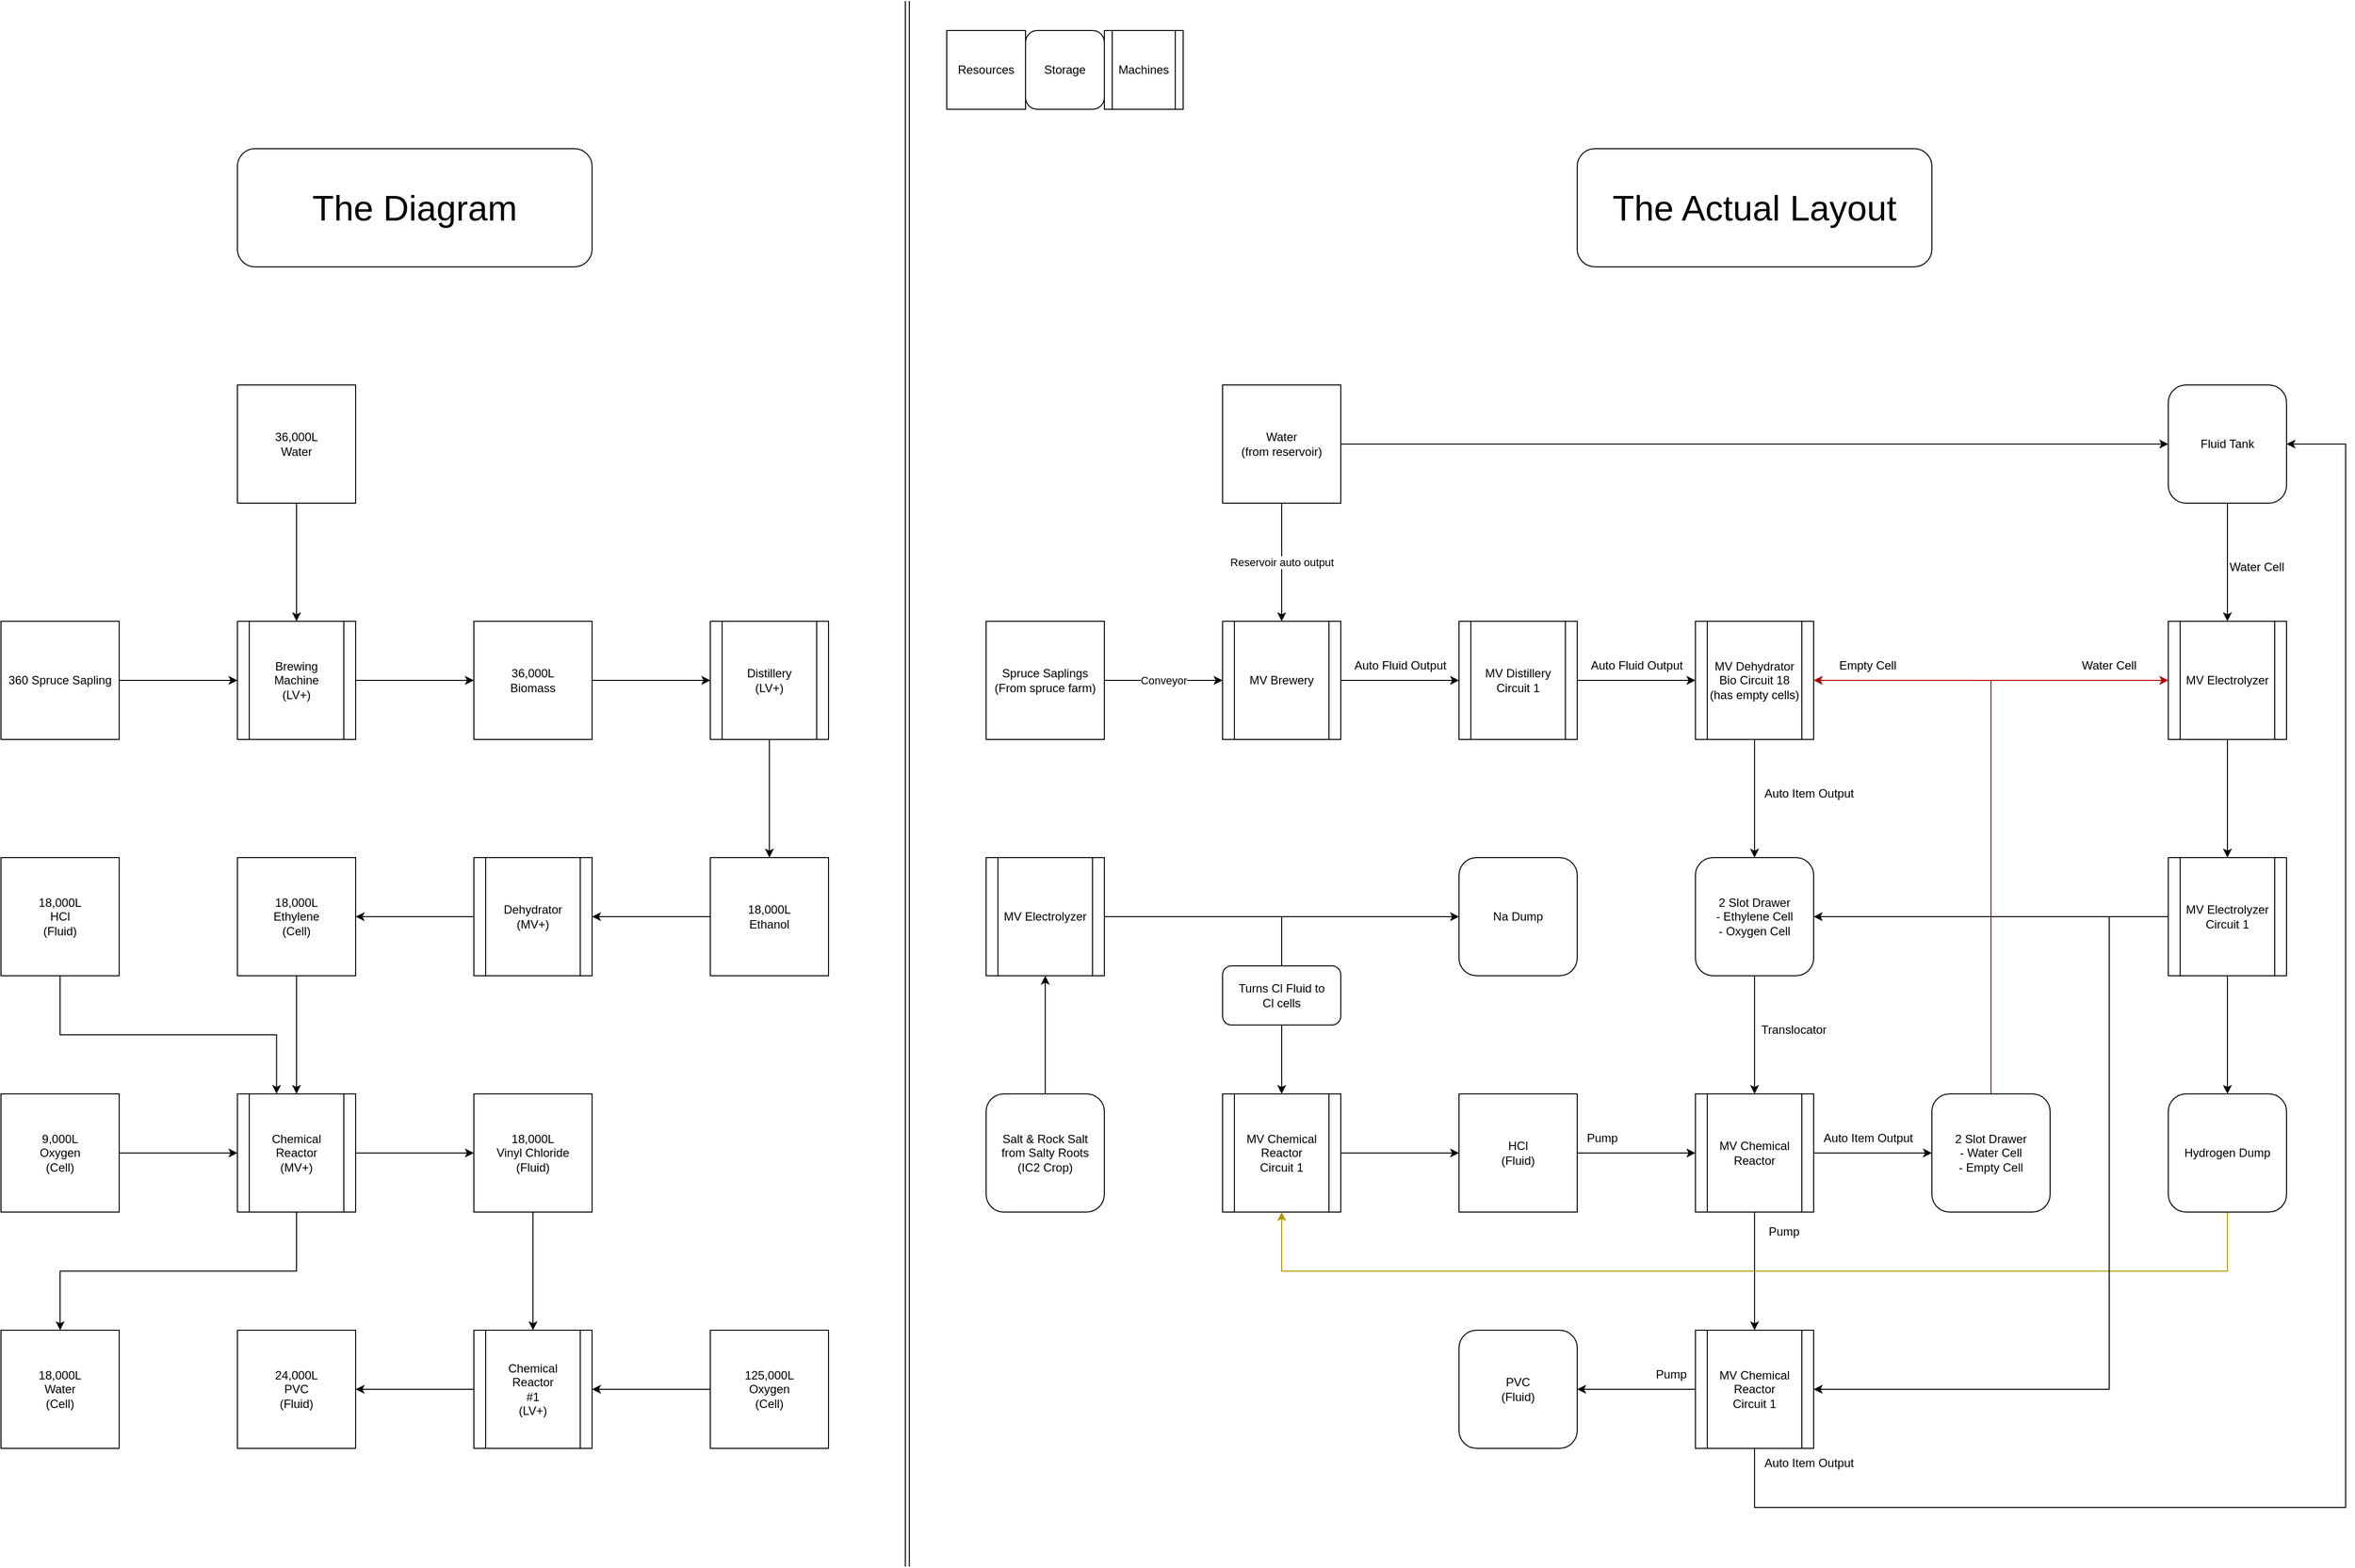 <mxfile version="21.0.4" type="github">
  <diagram name="Page-1" id="oLp8PXrFoAo25mWbSfcb">
    <mxGraphModel dx="1466" dy="1898" grid="1" gridSize="10" guides="1" tooltips="1" connect="1" arrows="1" fold="1" page="1" pageScale="1" pageWidth="850" pageHeight="1100" math="0" shadow="0">
      <root>
        <mxCell id="0" />
        <mxCell id="1" parent="0" />
        <mxCell id="z9_6NJVO3Y7MdxRCK-k6-3" value="" style="edgeStyle=orthogonalEdgeStyle;rounded=0;orthogonalLoop=1;jettySize=auto;html=1;entryX=0;entryY=0.5;entryDx=0;entryDy=0;" parent="1" source="z9_6NJVO3Y7MdxRCK-k6-1" target="0bMyIWMPU83hLZPshQtl-1" edge="1">
          <mxGeometry relative="1" as="geometry">
            <mxPoint x="360" y="-80" as="targetPoint" />
            <Array as="points" />
          </mxGeometry>
        </mxCell>
        <mxCell id="z9_6NJVO3Y7MdxRCK-k6-1" value="360 Spruce Sapling" style="whiteSpace=wrap;html=1;aspect=fixed;" parent="1" vertex="1">
          <mxGeometry x="120" y="-160" width="120" height="120" as="geometry" />
        </mxCell>
        <mxCell id="0bMyIWMPU83hLZPshQtl-6" style="edgeStyle=orthogonalEdgeStyle;rounded=0;orthogonalLoop=1;jettySize=auto;html=1;entryX=0.5;entryY=0;entryDx=0;entryDy=0;" edge="1" parent="1" source="z9_6NJVO3Y7MdxRCK-k6-4" target="0bMyIWMPU83hLZPshQtl-1">
          <mxGeometry relative="1" as="geometry" />
        </mxCell>
        <mxCell id="z9_6NJVO3Y7MdxRCK-k6-4" value="36,000L&lt;br&gt;Water" style="whiteSpace=wrap;html=1;aspect=fixed;" parent="1" vertex="1">
          <mxGeometry x="360" y="-400" width="120" height="120" as="geometry" />
        </mxCell>
        <mxCell id="0bMyIWMPU83hLZPshQtl-8" style="edgeStyle=orthogonalEdgeStyle;rounded=0;orthogonalLoop=1;jettySize=auto;html=1;exitX=1;exitY=0.5;exitDx=0;exitDy=0;entryX=0;entryY=0.5;entryDx=0;entryDy=0;" edge="1" parent="1" source="z9_6NJVO3Y7MdxRCK-k6-6" target="0bMyIWMPU83hLZPshQtl-2">
          <mxGeometry relative="1" as="geometry" />
        </mxCell>
        <mxCell id="z9_6NJVO3Y7MdxRCK-k6-6" value="36,000L&lt;br&gt;Biomass" style="whiteSpace=wrap;html=1;aspect=fixed;" parent="1" vertex="1">
          <mxGeometry x="600" y="-160" width="120" height="120" as="geometry" />
        </mxCell>
        <mxCell id="0bMyIWMPU83hLZPshQtl-11" style="edgeStyle=orthogonalEdgeStyle;rounded=0;orthogonalLoop=1;jettySize=auto;html=1;" edge="1" parent="1" source="z9_6NJVO3Y7MdxRCK-k6-12" target="0bMyIWMPU83hLZPshQtl-4">
          <mxGeometry relative="1" as="geometry" />
        </mxCell>
        <mxCell id="z9_6NJVO3Y7MdxRCK-k6-12" value="18,000L&lt;br&gt;Ethanol" style="whiteSpace=wrap;html=1;aspect=fixed;" parent="1" vertex="1">
          <mxGeometry x="840" y="80" width="120" height="120" as="geometry" />
        </mxCell>
        <mxCell id="0bMyIWMPU83hLZPshQtl-16" style="edgeStyle=orthogonalEdgeStyle;rounded=0;orthogonalLoop=1;jettySize=auto;html=1;entryX=0.5;entryY=0;entryDx=0;entryDy=0;" edge="1" parent="1" source="z9_6NJVO3Y7MdxRCK-k6-21" target="0bMyIWMPU83hLZPshQtl-15">
          <mxGeometry relative="1" as="geometry" />
        </mxCell>
        <mxCell id="z9_6NJVO3Y7MdxRCK-k6-21" value="18,000L&lt;br&gt;Ethylene&lt;br&gt;(Cell)" style="whiteSpace=wrap;html=1;aspect=fixed;" parent="1" vertex="1">
          <mxGeometry x="360" y="80" width="120" height="120" as="geometry" />
        </mxCell>
        <mxCell id="0bMyIWMPU83hLZPshQtl-7" style="edgeStyle=orthogonalEdgeStyle;rounded=0;orthogonalLoop=1;jettySize=auto;html=1;exitX=1;exitY=0.5;exitDx=0;exitDy=0;entryX=0;entryY=0.5;entryDx=0;entryDy=0;" edge="1" parent="1" source="0bMyIWMPU83hLZPshQtl-1" target="z9_6NJVO3Y7MdxRCK-k6-6">
          <mxGeometry relative="1" as="geometry" />
        </mxCell>
        <mxCell id="0bMyIWMPU83hLZPshQtl-1" value="Brewing&lt;br&gt;Machine&lt;br&gt;(LV+)" style="shape=process;whiteSpace=wrap;html=1;backgroundOutline=1;" vertex="1" parent="1">
          <mxGeometry x="360" y="-160" width="120" height="120" as="geometry" />
        </mxCell>
        <mxCell id="0bMyIWMPU83hLZPshQtl-10" style="edgeStyle=orthogonalEdgeStyle;rounded=0;orthogonalLoop=1;jettySize=auto;html=1;exitX=0.5;exitY=1;exitDx=0;exitDy=0;entryX=0.5;entryY=0;entryDx=0;entryDy=0;" edge="1" parent="1" source="0bMyIWMPU83hLZPshQtl-2" target="z9_6NJVO3Y7MdxRCK-k6-12">
          <mxGeometry relative="1" as="geometry" />
        </mxCell>
        <mxCell id="0bMyIWMPU83hLZPshQtl-2" value="Distillery&lt;br&gt;(LV+)" style="shape=process;whiteSpace=wrap;html=1;backgroundOutline=1;" vertex="1" parent="1">
          <mxGeometry x="840" y="-160" width="120" height="120" as="geometry" />
        </mxCell>
        <mxCell id="0bMyIWMPU83hLZPshQtl-12" style="edgeStyle=orthogonalEdgeStyle;rounded=0;orthogonalLoop=1;jettySize=auto;html=1;exitX=0;exitY=0.5;exitDx=0;exitDy=0;" edge="1" parent="1" source="0bMyIWMPU83hLZPshQtl-4" target="z9_6NJVO3Y7MdxRCK-k6-21">
          <mxGeometry relative="1" as="geometry" />
        </mxCell>
        <mxCell id="0bMyIWMPU83hLZPshQtl-4" value="Dehydrator&lt;br&gt;(MV+)" style="shape=process;whiteSpace=wrap;html=1;backgroundOutline=1;" vertex="1" parent="1">
          <mxGeometry x="600" y="80" width="120" height="120" as="geometry" />
        </mxCell>
        <mxCell id="0bMyIWMPU83hLZPshQtl-17" style="edgeStyle=orthogonalEdgeStyle;rounded=0;orthogonalLoop=1;jettySize=auto;html=1;entryX=0.331;entryY=-0.001;entryDx=0;entryDy=0;entryPerimeter=0;" edge="1" parent="1" source="0bMyIWMPU83hLZPshQtl-13" target="0bMyIWMPU83hLZPshQtl-15">
          <mxGeometry relative="1" as="geometry">
            <Array as="points">
              <mxPoint x="180" y="260" />
              <mxPoint x="400" y="260" />
            </Array>
          </mxGeometry>
        </mxCell>
        <mxCell id="0bMyIWMPU83hLZPshQtl-13" value="18,000L&lt;br&gt;HCl&lt;br&gt;(Fluid)" style="whiteSpace=wrap;html=1;aspect=fixed;" vertex="1" parent="1">
          <mxGeometry x="120" y="80" width="120" height="120" as="geometry" />
        </mxCell>
        <mxCell id="0bMyIWMPU83hLZPshQtl-18" style="edgeStyle=orthogonalEdgeStyle;rounded=0;orthogonalLoop=1;jettySize=auto;html=1;entryX=0;entryY=0.5;entryDx=0;entryDy=0;" edge="1" parent="1" source="0bMyIWMPU83hLZPshQtl-14" target="0bMyIWMPU83hLZPshQtl-15">
          <mxGeometry relative="1" as="geometry" />
        </mxCell>
        <mxCell id="0bMyIWMPU83hLZPshQtl-14" value="9,000L&lt;br&gt;Oxygen&lt;br&gt;(Cell)" style="whiteSpace=wrap;html=1;aspect=fixed;" vertex="1" parent="1">
          <mxGeometry x="120" y="320" width="120" height="120" as="geometry" />
        </mxCell>
        <mxCell id="0bMyIWMPU83hLZPshQtl-20" style="edgeStyle=orthogonalEdgeStyle;rounded=0;orthogonalLoop=1;jettySize=auto;html=1;entryX=0;entryY=0.5;entryDx=0;entryDy=0;" edge="1" parent="1" source="0bMyIWMPU83hLZPshQtl-15" target="0bMyIWMPU83hLZPshQtl-19">
          <mxGeometry relative="1" as="geometry" />
        </mxCell>
        <mxCell id="0bMyIWMPU83hLZPshQtl-22" style="edgeStyle=orthogonalEdgeStyle;rounded=0;orthogonalLoop=1;jettySize=auto;html=1;entryX=0.5;entryY=0;entryDx=0;entryDy=0;" edge="1" parent="1" source="0bMyIWMPU83hLZPshQtl-15" target="0bMyIWMPU83hLZPshQtl-21">
          <mxGeometry relative="1" as="geometry">
            <Array as="points">
              <mxPoint x="420" y="500" />
              <mxPoint x="180" y="500" />
            </Array>
          </mxGeometry>
        </mxCell>
        <mxCell id="0bMyIWMPU83hLZPshQtl-15" value="Chemical Reactor&lt;br&gt;(MV+)" style="shape=process;whiteSpace=wrap;html=1;backgroundOutline=1;" vertex="1" parent="1">
          <mxGeometry x="360" y="320" width="120" height="120" as="geometry" />
        </mxCell>
        <mxCell id="0bMyIWMPU83hLZPshQtl-31" style="edgeStyle=orthogonalEdgeStyle;rounded=0;orthogonalLoop=1;jettySize=auto;html=1;entryX=0.5;entryY=0;entryDx=0;entryDy=0;" edge="1" parent="1" source="0bMyIWMPU83hLZPshQtl-19" target="0bMyIWMPU83hLZPshQtl-28">
          <mxGeometry relative="1" as="geometry" />
        </mxCell>
        <mxCell id="0bMyIWMPU83hLZPshQtl-19" value="18,000L&lt;br&gt;Vinyl Chloride&lt;br&gt;(Fluid)" style="whiteSpace=wrap;html=1;aspect=fixed;" vertex="1" parent="1">
          <mxGeometry x="600" y="320" width="120" height="120" as="geometry" />
        </mxCell>
        <mxCell id="0bMyIWMPU83hLZPshQtl-21" value="18,000L&lt;br&gt;Water&lt;br&gt;(Cell)" style="whiteSpace=wrap;html=1;aspect=fixed;" vertex="1" parent="1">
          <mxGeometry x="120" y="560" width="120" height="120" as="geometry" />
        </mxCell>
        <mxCell id="0bMyIWMPU83hLZPshQtl-34" style="edgeStyle=orthogonalEdgeStyle;rounded=0;orthogonalLoop=1;jettySize=auto;html=1;entryX=1;entryY=0.5;entryDx=0;entryDy=0;" edge="1" parent="1" source="0bMyIWMPU83hLZPshQtl-28" target="0bMyIWMPU83hLZPshQtl-33">
          <mxGeometry relative="1" as="geometry" />
        </mxCell>
        <mxCell id="0bMyIWMPU83hLZPshQtl-28" value="Chemical Reactor&lt;br&gt;#1&lt;br&gt;(LV+)" style="shape=process;whiteSpace=wrap;html=1;backgroundOutline=1;" vertex="1" parent="1">
          <mxGeometry x="600" y="560" width="120" height="120" as="geometry" />
        </mxCell>
        <mxCell id="0bMyIWMPU83hLZPshQtl-30" style="edgeStyle=orthogonalEdgeStyle;rounded=0;orthogonalLoop=1;jettySize=auto;html=1;entryX=1;entryY=0.5;entryDx=0;entryDy=0;" edge="1" parent="1" source="0bMyIWMPU83hLZPshQtl-29" target="0bMyIWMPU83hLZPshQtl-28">
          <mxGeometry relative="1" as="geometry" />
        </mxCell>
        <mxCell id="0bMyIWMPU83hLZPshQtl-29" value="125,000L&lt;br&gt;Oxygen&lt;br&gt;(Cell)" style="whiteSpace=wrap;html=1;aspect=fixed;" vertex="1" parent="1">
          <mxGeometry x="840" y="560" width="120" height="120" as="geometry" />
        </mxCell>
        <mxCell id="0bMyIWMPU83hLZPshQtl-33" value="24,000L&lt;br&gt;PVC&lt;br&gt;(Fluid)" style="whiteSpace=wrap;html=1;aspect=fixed;" vertex="1" parent="1">
          <mxGeometry x="360" y="560" width="120" height="120" as="geometry" />
        </mxCell>
        <mxCell id="0bMyIWMPU83hLZPshQtl-35" value="&lt;font style=&quot;font-size: 36px;&quot;&gt;The Diagram&lt;/font&gt;" style="rounded=1;whiteSpace=wrap;html=1;" vertex="1" parent="1">
          <mxGeometry x="360" y="-640" width="360" height="120" as="geometry" />
        </mxCell>
        <mxCell id="0bMyIWMPU83hLZPshQtl-36" value="&lt;font style=&quot;font-size: 36px;&quot;&gt;The Actual Layout&lt;/font&gt;" style="rounded=1;whiteSpace=wrap;html=1;" vertex="1" parent="1">
          <mxGeometry x="1720" y="-640" width="360" height="120" as="geometry" />
        </mxCell>
        <mxCell id="0bMyIWMPU83hLZPshQtl-39" value="Resources" style="rounded=0;whiteSpace=wrap;html=1;" vertex="1" parent="1">
          <mxGeometry x="1080" y="-760" width="80" height="80" as="geometry" />
        </mxCell>
        <mxCell id="0bMyIWMPU83hLZPshQtl-41" value="Machines" style="shape=process;whiteSpace=wrap;html=1;backgroundOutline=1;" vertex="1" parent="1">
          <mxGeometry x="1240" y="-760" width="80" height="80" as="geometry" />
        </mxCell>
        <mxCell id="0bMyIWMPU83hLZPshQtl-44" value="MV Brewery" style="shape=process;whiteSpace=wrap;html=1;backgroundOutline=1;" vertex="1" parent="1">
          <mxGeometry x="1360" y="-160" width="120" height="120" as="geometry" />
        </mxCell>
        <mxCell id="0bMyIWMPU83hLZPshQtl-45" value="Spruce Saplings&lt;br&gt;(From spruce farm)" style="whiteSpace=wrap;html=1;aspect=fixed;rounded=0;glass=0;shadow=0;" vertex="1" parent="1">
          <mxGeometry x="1120" y="-160" width="120" height="120" as="geometry" />
        </mxCell>
        <mxCell id="0bMyIWMPU83hLZPshQtl-114" style="edgeStyle=orthogonalEdgeStyle;rounded=0;orthogonalLoop=1;jettySize=auto;html=1;entryX=0;entryY=0.5;entryDx=0;entryDy=0;" edge="1" parent="1" source="0bMyIWMPU83hLZPshQtl-54" target="0bMyIWMPU83hLZPshQtl-111">
          <mxGeometry relative="1" as="geometry" />
        </mxCell>
        <mxCell id="0bMyIWMPU83hLZPshQtl-54" value="Water&lt;br&gt;(from reservoir)" style="whiteSpace=wrap;html=1;aspect=fixed;" vertex="1" parent="1">
          <mxGeometry x="1360" y="-400" width="120" height="120" as="geometry" />
        </mxCell>
        <mxCell id="0bMyIWMPU83hLZPshQtl-68" style="edgeStyle=orthogonalEdgeStyle;rounded=0;orthogonalLoop=1;jettySize=auto;html=1;entryX=0;entryY=0.5;entryDx=0;entryDy=0;" edge="1" parent="1" source="0bMyIWMPU83hLZPshQtl-57" target="0bMyIWMPU83hLZPshQtl-67">
          <mxGeometry relative="1" as="geometry" />
        </mxCell>
        <mxCell id="0bMyIWMPU83hLZPshQtl-57" value="MV Distillery&lt;br&gt;Circuit 1" style="shape=process;whiteSpace=wrap;html=1;backgroundOutline=1;" vertex="1" parent="1">
          <mxGeometry x="1600" y="-160" width="120" height="120" as="geometry" />
        </mxCell>
        <mxCell id="0bMyIWMPU83hLZPshQtl-60" value="" style="endArrow=classic;html=1;rounded=0;entryX=0.5;entryY=0;entryDx=0;entryDy=0;" edge="1" parent="1" target="0bMyIWMPU83hLZPshQtl-44">
          <mxGeometry relative="1" as="geometry">
            <mxPoint x="1420" y="-280" as="sourcePoint" />
            <mxPoint x="1520" y="-280" as="targetPoint" />
          </mxGeometry>
        </mxCell>
        <mxCell id="0bMyIWMPU83hLZPshQtl-61" value="Reservoir auto output" style="edgeLabel;resizable=0;html=1;align=center;verticalAlign=middle;" connectable="0" vertex="1" parent="0bMyIWMPU83hLZPshQtl-60">
          <mxGeometry relative="1" as="geometry" />
        </mxCell>
        <mxCell id="0bMyIWMPU83hLZPshQtl-62" value="" style="endArrow=classic;html=1;rounded=0;" edge="1" parent="1" target="0bMyIWMPU83hLZPshQtl-44">
          <mxGeometry relative="1" as="geometry">
            <mxPoint x="1240" y="-100" as="sourcePoint" />
            <mxPoint x="1340" y="-100" as="targetPoint" />
          </mxGeometry>
        </mxCell>
        <mxCell id="0bMyIWMPU83hLZPshQtl-63" value="Conveyor" style="edgeLabel;resizable=0;html=1;align=center;verticalAlign=middle;" connectable="0" vertex="1" parent="0bMyIWMPU83hLZPshQtl-62">
          <mxGeometry relative="1" as="geometry" />
        </mxCell>
        <mxCell id="0bMyIWMPU83hLZPshQtl-64" value="" style="endArrow=classic;html=1;rounded=0;entryX=0;entryY=0.5;entryDx=0;entryDy=0;" edge="1" parent="1" target="0bMyIWMPU83hLZPshQtl-57">
          <mxGeometry relative="1" as="geometry">
            <mxPoint x="1480" y="-100" as="sourcePoint" />
            <mxPoint x="1580" y="-100" as="targetPoint" />
          </mxGeometry>
        </mxCell>
        <mxCell id="0bMyIWMPU83hLZPshQtl-66" value="Auto Fluid Output" style="text;html=1;align=center;verticalAlign=middle;resizable=0;points=[];autosize=1;strokeColor=none;fillColor=none;" vertex="1" parent="1">
          <mxGeometry x="1480" y="-130" width="120" height="30" as="geometry" />
        </mxCell>
        <mxCell id="0bMyIWMPU83hLZPshQtl-101" style="edgeStyle=orthogonalEdgeStyle;rounded=0;orthogonalLoop=1;jettySize=auto;html=1;entryX=0.5;entryY=0;entryDx=0;entryDy=0;" edge="1" parent="1" source="0bMyIWMPU83hLZPshQtl-67" target="0bMyIWMPU83hLZPshQtl-74">
          <mxGeometry relative="1" as="geometry" />
        </mxCell>
        <mxCell id="0bMyIWMPU83hLZPshQtl-67" value="MV Dehydrator&lt;br&gt;Bio Circuit 18&lt;br&gt;(has empty cells)" style="shape=process;whiteSpace=wrap;html=1;backgroundOutline=1;" vertex="1" parent="1">
          <mxGeometry x="1840" y="-160" width="120" height="120" as="geometry" />
        </mxCell>
        <mxCell id="0bMyIWMPU83hLZPshQtl-70" value="Auto Fluid Output" style="text;html=1;align=center;verticalAlign=middle;resizable=0;points=[];autosize=1;strokeColor=none;fillColor=none;" vertex="1" parent="1">
          <mxGeometry x="1720" y="-130" width="120" height="30" as="geometry" />
        </mxCell>
        <mxCell id="0bMyIWMPU83hLZPshQtl-103" style="edgeStyle=orthogonalEdgeStyle;rounded=0;orthogonalLoop=1;jettySize=auto;html=1;entryX=0.5;entryY=0;entryDx=0;entryDy=0;" edge="1" parent="1" source="0bMyIWMPU83hLZPshQtl-74" target="0bMyIWMPU83hLZPshQtl-86">
          <mxGeometry relative="1" as="geometry" />
        </mxCell>
        <mxCell id="0bMyIWMPU83hLZPshQtl-74" value="2 Slot Drawer&lt;br&gt;- Ethylene Cell&lt;br&gt;- Oxygen Cell" style="rounded=1;whiteSpace=wrap;html=1;" vertex="1" parent="1">
          <mxGeometry x="1840" y="80" width="120" height="120" as="geometry" />
        </mxCell>
        <mxCell id="0bMyIWMPU83hLZPshQtl-75" value="Storage" style="rounded=1;whiteSpace=wrap;html=1;" vertex="1" parent="1">
          <mxGeometry x="1160" y="-760" width="80" height="80" as="geometry" />
        </mxCell>
        <mxCell id="0bMyIWMPU83hLZPshQtl-102" style="edgeStyle=orthogonalEdgeStyle;rounded=0;orthogonalLoop=1;jettySize=auto;html=1;entryX=0;entryY=0.5;entryDx=0;entryDy=0;" edge="1" parent="1" source="0bMyIWMPU83hLZPshQtl-86" target="0bMyIWMPU83hLZPshQtl-90">
          <mxGeometry relative="1" as="geometry" />
        </mxCell>
        <mxCell id="0bMyIWMPU83hLZPshQtl-137" style="edgeStyle=orthogonalEdgeStyle;rounded=0;orthogonalLoop=1;jettySize=auto;html=1;entryX=0.5;entryY=0;entryDx=0;entryDy=0;" edge="1" parent="1" source="0bMyIWMPU83hLZPshQtl-86" target="0bMyIWMPU83hLZPshQtl-126">
          <mxGeometry relative="1" as="geometry" />
        </mxCell>
        <mxCell id="0bMyIWMPU83hLZPshQtl-86" value="MV Chemical&lt;br&gt;Reactor&lt;br&gt;" style="shape=process;whiteSpace=wrap;html=1;backgroundOutline=1;" vertex="1" parent="1">
          <mxGeometry x="1840" y="320" width="120" height="120" as="geometry" />
        </mxCell>
        <mxCell id="0bMyIWMPU83hLZPshQtl-105" style="edgeStyle=orthogonalEdgeStyle;rounded=0;orthogonalLoop=1;jettySize=auto;html=1;entryX=1;entryY=0.5;entryDx=0;entryDy=0;fillColor=#e51400;strokeColor=#B20000;" edge="1" parent="1" source="0bMyIWMPU83hLZPshQtl-90" target="0bMyIWMPU83hLZPshQtl-67">
          <mxGeometry relative="1" as="geometry">
            <Array as="points">
              <mxPoint x="2140" y="-100" />
            </Array>
          </mxGeometry>
        </mxCell>
        <mxCell id="0bMyIWMPU83hLZPshQtl-90" value="2 Slot Drawer&lt;br&gt;- Water Cell&lt;br&gt;- Empty Cell" style="rounded=1;whiteSpace=wrap;html=1;" vertex="1" parent="1">
          <mxGeometry x="2080" y="320" width="120" height="120" as="geometry" />
        </mxCell>
        <mxCell id="0bMyIWMPU83hLZPshQtl-107" value="Translocator" style="text;html=1;strokeColor=none;fillColor=none;align=center;verticalAlign=middle;whiteSpace=wrap;rounded=0;" vertex="1" parent="1">
          <mxGeometry x="1910" y="240" width="60" height="30" as="geometry" />
        </mxCell>
        <mxCell id="0bMyIWMPU83hLZPshQtl-108" value="Auto Item Output" style="text;html=1;align=center;verticalAlign=middle;resizable=0;points=[];autosize=1;strokeColor=none;fillColor=none;" vertex="1" parent="1">
          <mxGeometry x="1960" y="350" width="110" height="30" as="geometry" />
        </mxCell>
        <mxCell id="0bMyIWMPU83hLZPshQtl-109" value="Auto Item Output" style="text;html=1;align=center;verticalAlign=middle;resizable=0;points=[];autosize=1;strokeColor=none;fillColor=none;" vertex="1" parent="1">
          <mxGeometry x="1900" width="110" height="30" as="geometry" />
        </mxCell>
        <mxCell id="0bMyIWMPU83hLZPshQtl-117" style="edgeStyle=orthogonalEdgeStyle;rounded=0;orthogonalLoop=1;jettySize=auto;html=1;entryX=0.5;entryY=0;entryDx=0;entryDy=0;" edge="1" parent="1" source="0bMyIWMPU83hLZPshQtl-110" target="0bMyIWMPU83hLZPshQtl-116">
          <mxGeometry relative="1" as="geometry" />
        </mxCell>
        <mxCell id="0bMyIWMPU83hLZPshQtl-110" value="MV Electrolyzer" style="shape=process;whiteSpace=wrap;html=1;backgroundOutline=1;" vertex="1" parent="1">
          <mxGeometry x="2320" y="-160" width="120" height="120" as="geometry" />
        </mxCell>
        <mxCell id="0bMyIWMPU83hLZPshQtl-112" style="edgeStyle=orthogonalEdgeStyle;rounded=0;orthogonalLoop=1;jettySize=auto;html=1;entryX=0.5;entryY=0;entryDx=0;entryDy=0;" edge="1" parent="1" source="0bMyIWMPU83hLZPshQtl-111" target="0bMyIWMPU83hLZPshQtl-110">
          <mxGeometry relative="1" as="geometry" />
        </mxCell>
        <mxCell id="0bMyIWMPU83hLZPshQtl-111" value="Fluid Tank" style="rounded=1;whiteSpace=wrap;html=1;" vertex="1" parent="1">
          <mxGeometry x="2320" y="-400" width="120" height="120" as="geometry" />
        </mxCell>
        <mxCell id="0bMyIWMPU83hLZPshQtl-113" value="Water Cell" style="text;html=1;strokeColor=none;fillColor=none;align=center;verticalAlign=middle;whiteSpace=wrap;rounded=0;" vertex="1" parent="1">
          <mxGeometry x="2380" y="-230" width="60" height="30" as="geometry" />
        </mxCell>
        <mxCell id="0bMyIWMPU83hLZPshQtl-119" style="edgeStyle=orthogonalEdgeStyle;rounded=0;orthogonalLoop=1;jettySize=auto;html=1;entryX=0.5;entryY=0;entryDx=0;entryDy=0;" edge="1" parent="1" source="0bMyIWMPU83hLZPshQtl-116" target="0bMyIWMPU83hLZPshQtl-118">
          <mxGeometry relative="1" as="geometry" />
        </mxCell>
        <mxCell id="0bMyIWMPU83hLZPshQtl-120" style="edgeStyle=orthogonalEdgeStyle;rounded=0;orthogonalLoop=1;jettySize=auto;html=1;entryX=1;entryY=0.5;entryDx=0;entryDy=0;" edge="1" parent="1" source="0bMyIWMPU83hLZPshQtl-116" target="0bMyIWMPU83hLZPshQtl-74">
          <mxGeometry relative="1" as="geometry" />
        </mxCell>
        <mxCell id="0bMyIWMPU83hLZPshQtl-116" value="MV Electrolyzer&lt;br&gt;Circuit 1" style="shape=process;whiteSpace=wrap;html=1;backgroundOutline=1;" vertex="1" parent="1">
          <mxGeometry x="2320" y="80" width="120" height="120" as="geometry" />
        </mxCell>
        <mxCell id="0bMyIWMPU83hLZPshQtl-136" style="edgeStyle=orthogonalEdgeStyle;rounded=0;orthogonalLoop=1;jettySize=auto;html=1;entryX=0.5;entryY=1;entryDx=0;entryDy=0;fillColor=#e3c800;strokeColor=#B09500;" edge="1" parent="1" source="0bMyIWMPU83hLZPshQtl-118" target="0bMyIWMPU83hLZPshQtl-135">
          <mxGeometry relative="1" as="geometry">
            <mxPoint x="1420" y="500" as="targetPoint" />
            <Array as="points">
              <mxPoint x="2380" y="500" />
              <mxPoint x="1420" y="500" />
            </Array>
          </mxGeometry>
        </mxCell>
        <mxCell id="0bMyIWMPU83hLZPshQtl-118" value="Hydrogen Dump" style="rounded=1;whiteSpace=wrap;html=1;" vertex="1" parent="1">
          <mxGeometry x="2320" y="320" width="120" height="120" as="geometry" />
        </mxCell>
        <mxCell id="0bMyIWMPU83hLZPshQtl-121" value="" style="endArrow=classic;html=1;rounded=0;entryX=0;entryY=0.5;entryDx=0;entryDy=0;fillColor=#e51400;strokeColor=#B20000;" edge="1" parent="1" target="0bMyIWMPU83hLZPshQtl-110">
          <mxGeometry width="50" height="50" relative="1" as="geometry">
            <mxPoint x="2140" y="-100" as="sourcePoint" />
            <mxPoint x="2190" y="-150" as="targetPoint" />
          </mxGeometry>
        </mxCell>
        <mxCell id="0bMyIWMPU83hLZPshQtl-122" value="Empty Cell" style="text;html=1;strokeColor=none;fillColor=none;align=center;verticalAlign=middle;whiteSpace=wrap;rounded=0;" vertex="1" parent="1">
          <mxGeometry x="1985" y="-130" width="60" height="30" as="geometry" />
        </mxCell>
        <mxCell id="0bMyIWMPU83hLZPshQtl-123" value="Water Cell" style="text;html=1;strokeColor=none;fillColor=none;align=center;verticalAlign=middle;whiteSpace=wrap;rounded=0;" vertex="1" parent="1">
          <mxGeometry x="2230" y="-130" width="60" height="30" as="geometry" />
        </mxCell>
        <mxCell id="0bMyIWMPU83hLZPshQtl-125" style="edgeStyle=orthogonalEdgeStyle;rounded=0;orthogonalLoop=1;jettySize=auto;html=1;entryX=0;entryY=0.5;entryDx=0;entryDy=0;" edge="1" parent="1" source="0bMyIWMPU83hLZPshQtl-124" target="0bMyIWMPU83hLZPshQtl-86">
          <mxGeometry relative="1" as="geometry" />
        </mxCell>
        <mxCell id="0bMyIWMPU83hLZPshQtl-124" value="HCl&lt;br&gt;(Fluid)" style="whiteSpace=wrap;html=1;aspect=fixed;" vertex="1" parent="1">
          <mxGeometry x="1600" y="320" width="120" height="120" as="geometry" />
        </mxCell>
        <mxCell id="0bMyIWMPU83hLZPshQtl-131" style="edgeStyle=orthogonalEdgeStyle;rounded=0;orthogonalLoop=1;jettySize=auto;html=1;entryX=1;entryY=0.5;entryDx=0;entryDy=0;" edge="1" parent="1" source="0bMyIWMPU83hLZPshQtl-126" target="0bMyIWMPU83hLZPshQtl-130">
          <mxGeometry relative="1" as="geometry" />
        </mxCell>
        <mxCell id="0bMyIWMPU83hLZPshQtl-126" value="MV Chemical&lt;br&gt;Reactor&lt;br&gt;Circuit 1" style="shape=process;whiteSpace=wrap;html=1;backgroundOutline=1;" vertex="1" parent="1">
          <mxGeometry x="1840" y="560" width="120" height="120" as="geometry" />
        </mxCell>
        <mxCell id="0bMyIWMPU83hLZPshQtl-128" value="" style="endArrow=classic;html=1;rounded=0;entryX=1;entryY=0.5;entryDx=0;entryDy=0;" edge="1" parent="1" target="0bMyIWMPU83hLZPshQtl-126">
          <mxGeometry width="50" height="50" relative="1" as="geometry">
            <mxPoint x="2260" y="140" as="sourcePoint" />
            <mxPoint x="2290" y="270" as="targetPoint" />
            <Array as="points">
              <mxPoint x="2260" y="620" />
            </Array>
          </mxGeometry>
        </mxCell>
        <mxCell id="0bMyIWMPU83hLZPshQtl-129" value="Pump" style="text;html=1;strokeColor=none;fillColor=none;align=center;verticalAlign=middle;whiteSpace=wrap;rounded=0;" vertex="1" parent="1">
          <mxGeometry x="1900" y="440" width="60" height="40" as="geometry" />
        </mxCell>
        <mxCell id="0bMyIWMPU83hLZPshQtl-130" value="PVC&lt;br&gt;(Fluid)" style="rounded=1;whiteSpace=wrap;html=1;" vertex="1" parent="1">
          <mxGeometry x="1600" y="560" width="120" height="120" as="geometry" />
        </mxCell>
        <mxCell id="0bMyIWMPU83hLZPshQtl-132" value="Pump" style="text;html=1;align=center;verticalAlign=middle;resizable=0;points=[];autosize=1;strokeColor=none;fillColor=none;" vertex="1" parent="1">
          <mxGeometry x="1790" y="590" width="50" height="30" as="geometry" />
        </mxCell>
        <mxCell id="0bMyIWMPU83hLZPshQtl-133" value="" style="endArrow=classic;html=1;rounded=0;exitX=0.5;exitY=1;exitDx=0;exitDy=0;entryX=1;entryY=0.5;entryDx=0;entryDy=0;" edge="1" parent="1" source="0bMyIWMPU83hLZPshQtl-126" target="0bMyIWMPU83hLZPshQtl-111">
          <mxGeometry width="50" height="50" relative="1" as="geometry">
            <mxPoint x="1920" y="800" as="sourcePoint" />
            <mxPoint x="2500" y="-340" as="targetPoint" />
            <Array as="points">
              <mxPoint x="1900" y="740" />
              <mxPoint x="2500" y="740" />
              <mxPoint x="2500" y="-340" />
            </Array>
          </mxGeometry>
        </mxCell>
        <mxCell id="0bMyIWMPU83hLZPshQtl-134" value="" style="shape=link;html=1;rounded=0;" edge="1" parent="1">
          <mxGeometry width="100" relative="1" as="geometry">
            <mxPoint x="1040" y="-790" as="sourcePoint" />
            <mxPoint x="1040" y="800" as="targetPoint" />
          </mxGeometry>
        </mxCell>
        <mxCell id="0bMyIWMPU83hLZPshQtl-138" style="edgeStyle=orthogonalEdgeStyle;rounded=0;orthogonalLoop=1;jettySize=auto;html=1;entryX=0;entryY=0.5;entryDx=0;entryDy=0;" edge="1" parent="1" source="0bMyIWMPU83hLZPshQtl-135" target="0bMyIWMPU83hLZPshQtl-124">
          <mxGeometry relative="1" as="geometry" />
        </mxCell>
        <mxCell id="0bMyIWMPU83hLZPshQtl-135" value="MV Chemical&lt;br&gt;Reactor&lt;br&gt;Circuit 1" style="shape=process;whiteSpace=wrap;html=1;backgroundOutline=1;" vertex="1" parent="1">
          <mxGeometry x="1360" y="320" width="120" height="120" as="geometry" />
        </mxCell>
        <mxCell id="0bMyIWMPU83hLZPshQtl-140" style="edgeStyle=orthogonalEdgeStyle;rounded=0;orthogonalLoop=1;jettySize=auto;html=1;entryX=0.5;entryY=0;entryDx=0;entryDy=0;" edge="1" parent="1" source="0bMyIWMPU83hLZPshQtl-139" target="0bMyIWMPU83hLZPshQtl-135">
          <mxGeometry relative="1" as="geometry" />
        </mxCell>
        <mxCell id="0bMyIWMPU83hLZPshQtl-143" style="edgeStyle=orthogonalEdgeStyle;rounded=0;orthogonalLoop=1;jettySize=auto;html=1;entryX=0;entryY=0.5;entryDx=0;entryDy=0;" edge="1" parent="1" source="0bMyIWMPU83hLZPshQtl-139" target="0bMyIWMPU83hLZPshQtl-142">
          <mxGeometry relative="1" as="geometry" />
        </mxCell>
        <mxCell id="0bMyIWMPU83hLZPshQtl-139" value="MV Electrolyzer" style="shape=process;whiteSpace=wrap;html=1;backgroundOutline=1;" vertex="1" parent="1">
          <mxGeometry x="1120" y="80" width="120" height="120" as="geometry" />
        </mxCell>
        <mxCell id="0bMyIWMPU83hLZPshQtl-142" value="Na Dump" style="rounded=1;whiteSpace=wrap;html=1;" vertex="1" parent="1">
          <mxGeometry x="1600" y="80" width="120" height="120" as="geometry" />
        </mxCell>
        <mxCell id="0bMyIWMPU83hLZPshQtl-144" value="Auto Item Output" style="text;html=1;align=center;verticalAlign=middle;resizable=0;points=[];autosize=1;strokeColor=none;fillColor=none;" vertex="1" parent="1">
          <mxGeometry x="1900" y="680" width="110" height="30" as="geometry" />
        </mxCell>
        <mxCell id="0bMyIWMPU83hLZPshQtl-145" value="Pump" style="text;html=1;align=center;verticalAlign=middle;resizable=0;points=[];autosize=1;strokeColor=none;fillColor=none;" vertex="1" parent="1">
          <mxGeometry x="1720" y="350" width="50" height="30" as="geometry" />
        </mxCell>
        <mxCell id="0bMyIWMPU83hLZPshQtl-147" value="Turns Cl Fluid to &lt;br&gt;Cl cells" style="rounded=1;whiteSpace=wrap;html=1;" vertex="1" parent="1">
          <mxGeometry x="1360" y="190" width="120" height="60" as="geometry" />
        </mxCell>
        <mxCell id="0bMyIWMPU83hLZPshQtl-149" style="edgeStyle=orthogonalEdgeStyle;rounded=0;orthogonalLoop=1;jettySize=auto;html=1;entryX=0.5;entryY=1;entryDx=0;entryDy=0;" edge="1" parent="1" source="0bMyIWMPU83hLZPshQtl-148" target="0bMyIWMPU83hLZPshQtl-139">
          <mxGeometry relative="1" as="geometry">
            <mxPoint x="1180" y="210" as="targetPoint" />
          </mxGeometry>
        </mxCell>
        <mxCell id="0bMyIWMPU83hLZPshQtl-148" value="Salt &amp;amp; Rock Salt&lt;br&gt;from Salty Roots&lt;br&gt;(IC2 Crop)" style="rounded=1;whiteSpace=wrap;html=1;" vertex="1" parent="1">
          <mxGeometry x="1120" y="320" width="120" height="120" as="geometry" />
        </mxCell>
      </root>
    </mxGraphModel>
  </diagram>
</mxfile>
